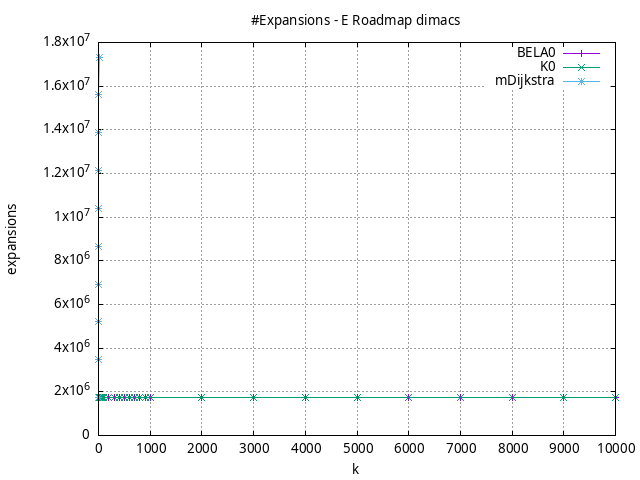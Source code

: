 #!/usr/bin/gnuplot
# -*- coding: utf-8 -*-
#
# results/roadmap/dimacs/E/USA-road-d.E.brute-force.expansions.gnuplot
#
# Started on 01/09/2024 14:32:11
# Author: Carlos Linares López
set grid
set xlabel "k"
set ylabel "expansions"

set title "#Expansions - E Roadmap dimacs"

set terminal png enhanced font "Ariel,10"
set output 'USA-road-d.E.brute-force.expansions.png'

plot "-" title "BELA0"      with linesp, "-" title "K0"      with linesp, "-" title "mDijkstra"      with linesp

	1 1733472.97
	2 1733474.44
	3 1733475.96
	4 1733476.46
	5 1733478.38
	6 1733478.8
	7 1733480.06
	8 1733480.42
	9 1733481.32
	10 1733481.64
	20 1733486.01
	30 1733489.31
	40 1733491.94
	50 1733494.18
	60 1733495.61
	70 1733497.16
	80 1733498.25
	90 1733499.37
	100 1733500.27
	200 1733507.41
	300 1733511.34
	400 1733514.65
	500 1733517.16
	600 1733519.35
	700 1733521.22
	800 1733522.67
	900 1733524.12
	1000 1733525.52
	2000 1733534.69
	3000 1733539.88
	4000 1733543.85
	5000 1733546.97
	6000 1733549.55
	7000 1733551.98
	8000 1733553.79
	9000 1733555.47
	10000 1733556.97
end
	1 1733475.43
	2 1734924.06
	3 1735546.27
	4 1735851.14
	5 1736119.94
	6 1736143.07
	7 1736314.1
	8 1736451.16
	9 1736581.42
	10 1736739.61
	20 1737323.49
	30 1737490.93
	40 1737578.42
	50 1737727.14
	60 1738069.05
	70 1738171.22
	80 1738440.89
	90 1738635.66
	100 1738690.8
	200 1739172.88
	300 1739367.84
	400 1739502.85
	500 1739684.23
	600 1739714.97
	700 1739730.51
	800 1740014.06
	900 1740060.68
	1000 1740084.84
	2000 1740526.42
	3000 1741150.56
	4000 1741266.28
	5000 1741347.76
	6000 1741376.59
	7000 1741386.65
	8000 1741388.28
	9000 1741593.6
	10000 1741594.92
end
	1 1733472.97
	2 3466947.46
	3 5200422.82
	4 6933896.5
	5 8667375.77
	6 10400849.07
	7 12134328.54
	8 13867802.92
	9 15601280.89
	10 17334754.5
end
